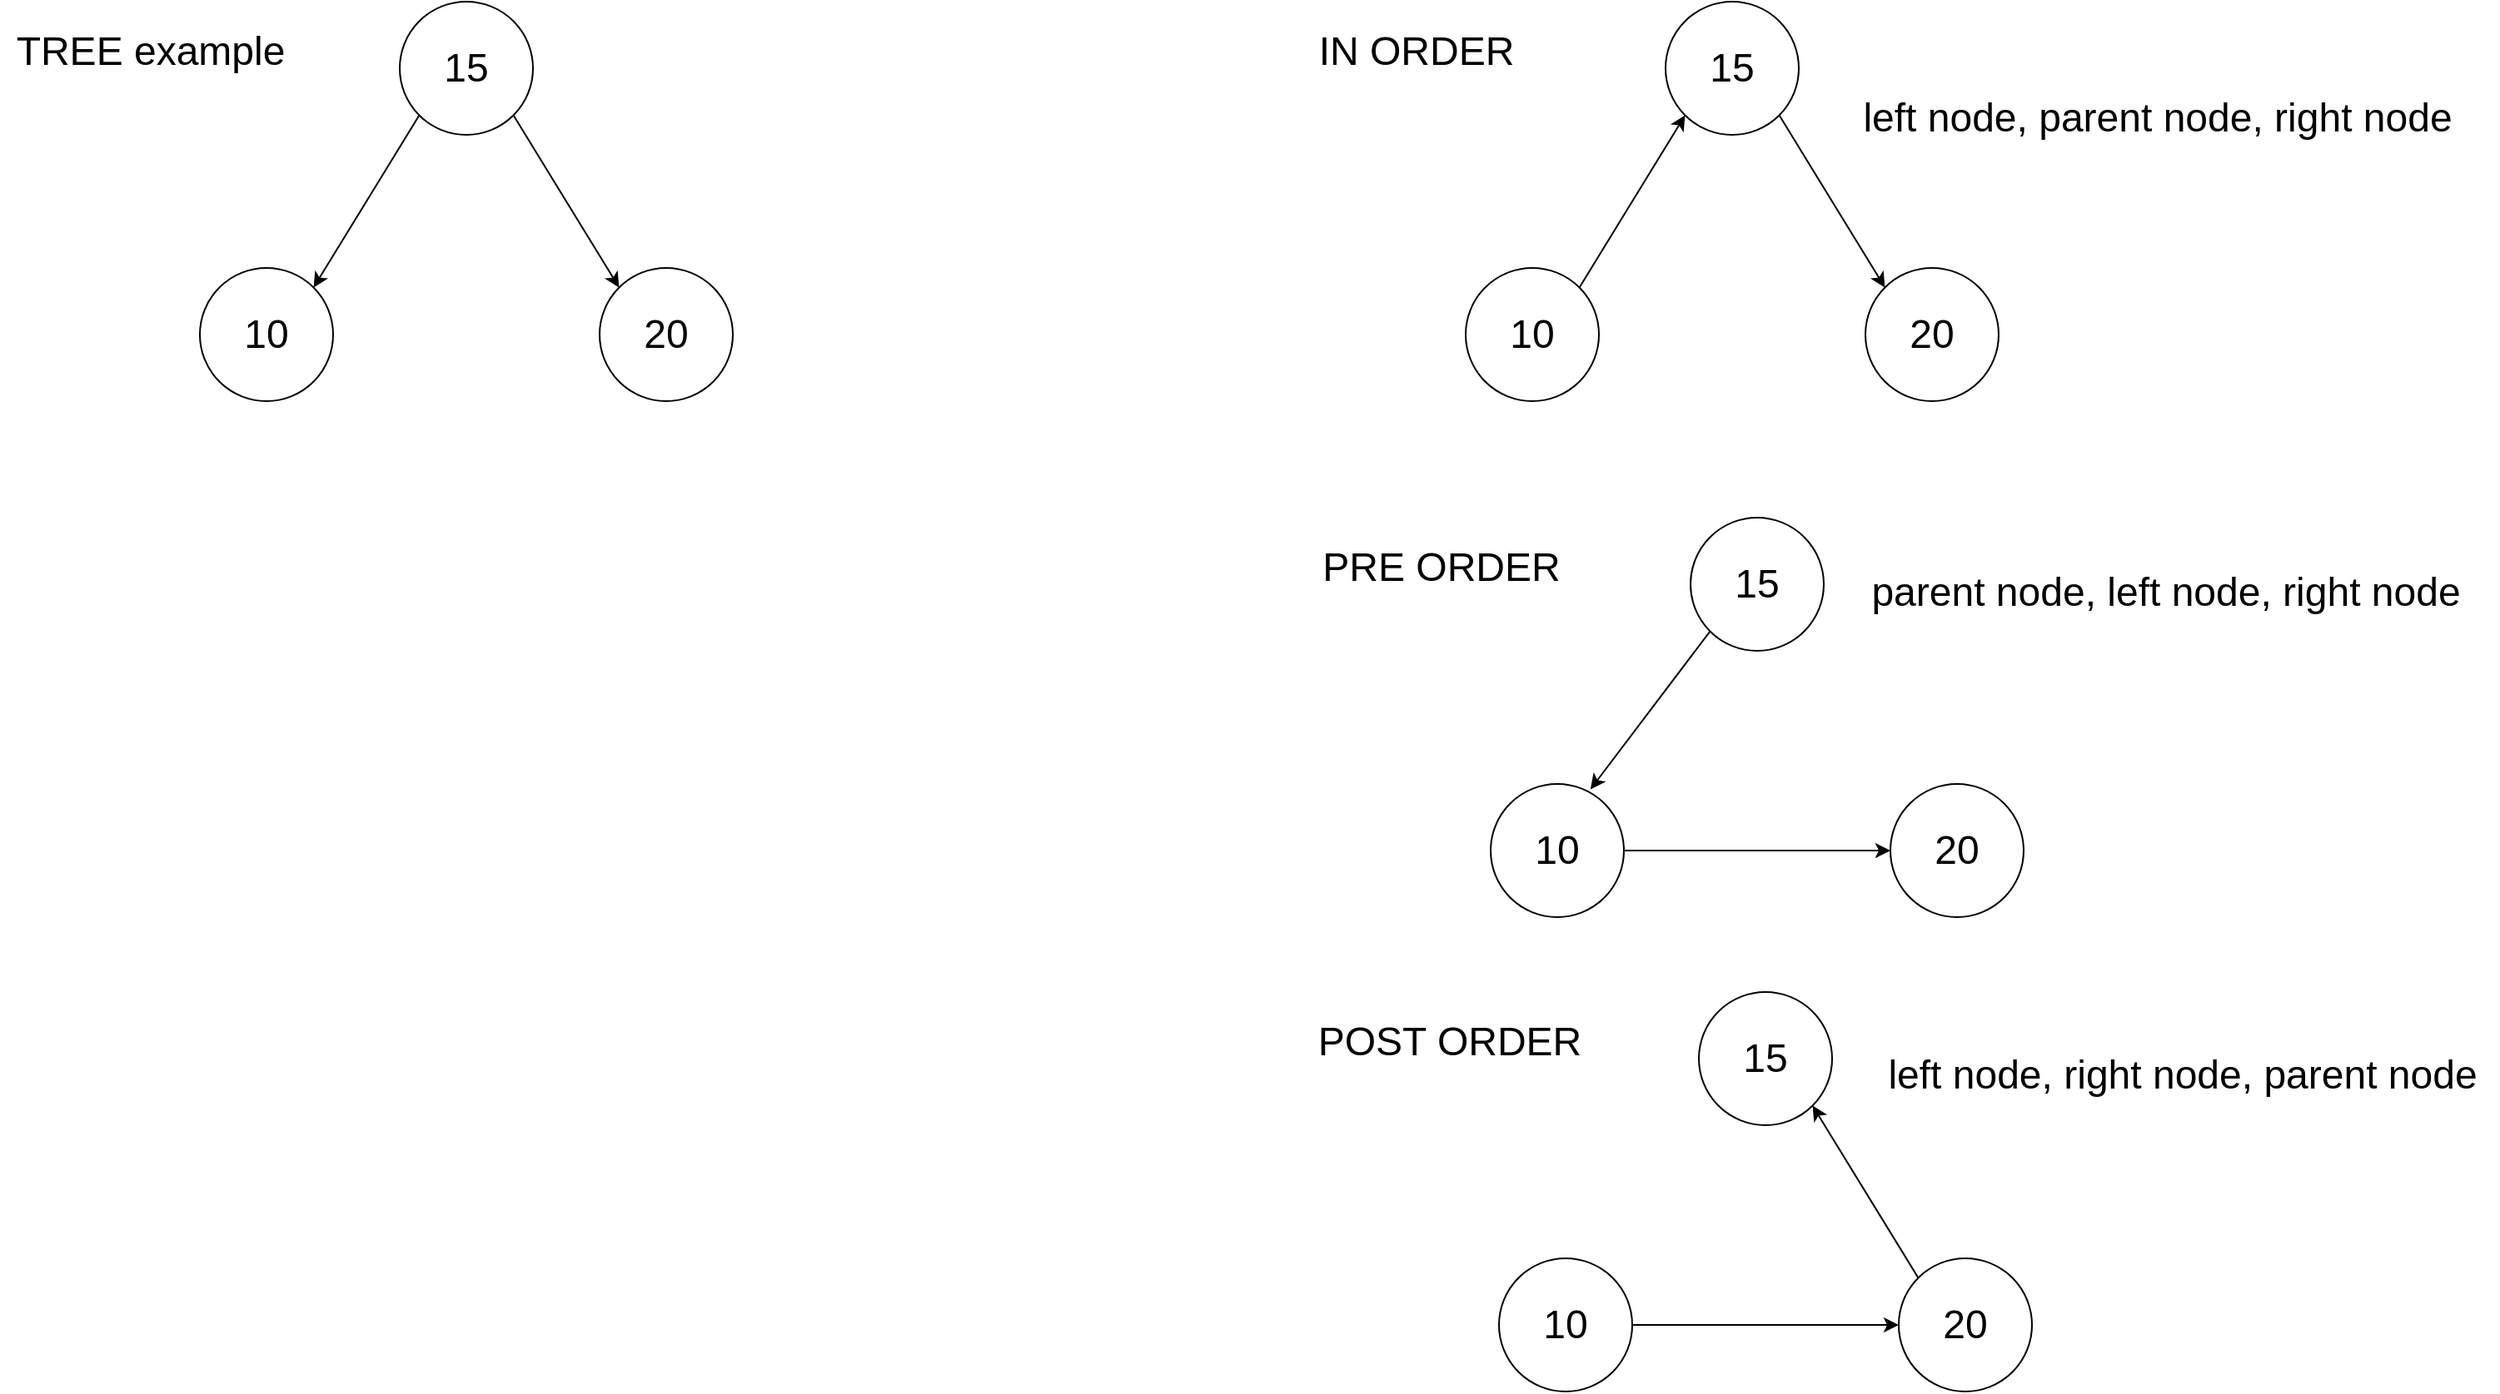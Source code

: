 <mxfile>
    <diagram id="DK5XItx4q_wzVoqU4hQ6" name="Page-1">
        <mxGraphModel dx="2380" dy="1371" grid="1" gridSize="10" guides="1" tooltips="1" connect="1" arrows="1" fold="1" page="1" pageScale="1" pageWidth="827" pageHeight="1169" math="0" shadow="0">
            <root>
                <mxCell id="0"/>
                <mxCell id="1" parent="0"/>
                <mxCell id="6" style="edgeStyle=none;html=1;exitX=1;exitY=1;exitDx=0;exitDy=0;entryX=0;entryY=0;entryDx=0;entryDy=0;fontSize=24;" edge="1" parent="1" source="2" target="5">
                    <mxGeometry relative="1" as="geometry"/>
                </mxCell>
                <mxCell id="34" style="edgeStyle=none;html=1;exitX=0;exitY=1;exitDx=0;exitDy=0;entryX=1;entryY=0;entryDx=0;entryDy=0;fontSize=24;" edge="1" parent="1" source="2" target="3">
                    <mxGeometry relative="1" as="geometry"/>
                </mxCell>
                <mxCell id="2" value="&lt;font style=&quot;font-size: 24px;&quot;&gt;15&lt;/font&gt;" style="ellipse;whiteSpace=wrap;html=1;aspect=fixed;" vertex="1" parent="1">
                    <mxGeometry x="320" y="40" width="80" height="80" as="geometry"/>
                </mxCell>
                <mxCell id="3" value="&lt;font style=&quot;font-size: 24px;&quot;&gt;10&lt;/font&gt;" style="ellipse;whiteSpace=wrap;html=1;aspect=fixed;" vertex="1" parent="1">
                    <mxGeometry x="200" y="200" width="80" height="80" as="geometry"/>
                </mxCell>
                <mxCell id="5" value="&lt;font style=&quot;font-size: 24px;&quot;&gt;20&lt;/font&gt;" style="ellipse;whiteSpace=wrap;html=1;aspect=fixed;" vertex="1" parent="1">
                    <mxGeometry x="440" y="200" width="80" height="80" as="geometry"/>
                </mxCell>
                <mxCell id="7" value="TREE example" style="text;html=1;align=center;verticalAlign=middle;resizable=0;points=[];autosize=1;strokeColor=none;fillColor=none;fontSize=24;" vertex="1" parent="1">
                    <mxGeometry x="80" y="50" width="180" height="40" as="geometry"/>
                </mxCell>
                <mxCell id="26" style="edgeStyle=none;html=1;exitX=0;exitY=1;exitDx=0;exitDy=0;entryX=0.749;entryY=0.04;entryDx=0;entryDy=0;entryPerimeter=0;fontSize=24;" edge="1" parent="1" source="9" target="11">
                    <mxGeometry relative="1" as="geometry"/>
                </mxCell>
                <mxCell id="9" value="&lt;font style=&quot;font-size: 24px;&quot;&gt;15&lt;/font&gt;" style="ellipse;whiteSpace=wrap;html=1;aspect=fixed;" vertex="1" parent="1">
                    <mxGeometry x="1095" y="350" width="80" height="80" as="geometry"/>
                </mxCell>
                <mxCell id="14" style="edgeStyle=none;html=1;exitX=1;exitY=0.5;exitDx=0;exitDy=0;entryX=0;entryY=0.5;entryDx=0;entryDy=0;fontSize=24;" edge="1" parent="1" source="11" target="12">
                    <mxGeometry relative="1" as="geometry"/>
                </mxCell>
                <mxCell id="11" value="&lt;font style=&quot;font-size: 24px;&quot;&gt;10&lt;/font&gt;" style="ellipse;whiteSpace=wrap;html=1;aspect=fixed;" vertex="1" parent="1">
                    <mxGeometry x="975" y="510" width="80" height="80" as="geometry"/>
                </mxCell>
                <mxCell id="12" value="&lt;font style=&quot;font-size: 24px;&quot;&gt;20&lt;/font&gt;" style="ellipse;whiteSpace=wrap;html=1;aspect=fixed;" vertex="1" parent="1">
                    <mxGeometry x="1215" y="510" width="80" height="80" as="geometry"/>
                </mxCell>
                <mxCell id="13" value="PRE ORDER" style="text;html=1;align=center;verticalAlign=middle;resizable=0;points=[];autosize=1;strokeColor=none;fillColor=none;fontSize=24;" vertex="1" parent="1">
                    <mxGeometry x="860" y="360" width="170" height="40" as="geometry"/>
                </mxCell>
                <mxCell id="15" value="&lt;font style=&quot;font-size: 24px;&quot;&gt;15&lt;/font&gt;" style="ellipse;whiteSpace=wrap;html=1;aspect=fixed;" vertex="1" parent="1">
                    <mxGeometry x="1100" y="635" width="80" height="80" as="geometry"/>
                </mxCell>
                <mxCell id="17" style="edgeStyle=none;html=1;exitX=1;exitY=0.5;exitDx=0;exitDy=0;entryX=0;entryY=0.5;entryDx=0;entryDy=0;fontSize=24;" edge="1" parent="1" source="18" target="19">
                    <mxGeometry relative="1" as="geometry"/>
                </mxCell>
                <mxCell id="18" value="&lt;font style=&quot;font-size: 24px;&quot;&gt;10&lt;/font&gt;" style="ellipse;whiteSpace=wrap;html=1;aspect=fixed;" vertex="1" parent="1">
                    <mxGeometry x="980" y="795" width="80" height="80" as="geometry"/>
                </mxCell>
                <mxCell id="21" style="edgeStyle=none;html=1;exitX=0;exitY=0;exitDx=0;exitDy=0;entryX=1;entryY=1;entryDx=0;entryDy=0;fontSize=24;" edge="1" parent="1" source="19" target="15">
                    <mxGeometry relative="1" as="geometry"/>
                </mxCell>
                <mxCell id="19" value="&lt;font style=&quot;font-size: 24px;&quot;&gt;20&lt;/font&gt;" style="ellipse;whiteSpace=wrap;html=1;aspect=fixed;" vertex="1" parent="1">
                    <mxGeometry x="1220" y="795" width="80" height="80" as="geometry"/>
                </mxCell>
                <mxCell id="20" value="POST ORDER" style="text;html=1;align=center;verticalAlign=middle;resizable=0;points=[];autosize=1;strokeColor=none;fillColor=none;fontSize=24;" vertex="1" parent="1">
                    <mxGeometry x="860" y="645" width="180" height="40" as="geometry"/>
                </mxCell>
                <mxCell id="24" value="parent node, left node, right node" style="text;html=1;align=center;verticalAlign=middle;resizable=0;points=[];autosize=1;strokeColor=none;fillColor=none;fontSize=24;" vertex="1" parent="1">
                    <mxGeometry x="1190" y="375" width="380" height="40" as="geometry"/>
                </mxCell>
                <mxCell id="25" value="left node, right node, parent node" style="text;html=1;align=center;verticalAlign=middle;resizable=0;points=[];autosize=1;strokeColor=none;fillColor=none;fontSize=24;" vertex="1" parent="1">
                    <mxGeometry x="1200" y="665" width="380" height="40" as="geometry"/>
                </mxCell>
                <mxCell id="27" style="edgeStyle=none;html=1;exitX=1;exitY=1;exitDx=0;exitDy=0;entryX=0;entryY=0;entryDx=0;entryDy=0;fontSize=24;" edge="1" parent="1" source="28" target="31">
                    <mxGeometry relative="1" as="geometry"/>
                </mxCell>
                <mxCell id="28" value="&lt;font style=&quot;font-size: 24px;&quot;&gt;15&lt;/font&gt;" style="ellipse;whiteSpace=wrap;html=1;aspect=fixed;" vertex="1" parent="1">
                    <mxGeometry x="1080" y="40" width="80" height="80" as="geometry"/>
                </mxCell>
                <mxCell id="29" style="edgeStyle=none;html=1;exitX=1;exitY=0;exitDx=0;exitDy=0;entryX=0;entryY=1;entryDx=0;entryDy=0;fontSize=24;" edge="1" parent="1" source="30" target="28">
                    <mxGeometry relative="1" as="geometry"/>
                </mxCell>
                <mxCell id="30" value="&lt;font style=&quot;font-size: 24px;&quot;&gt;10&lt;/font&gt;" style="ellipse;whiteSpace=wrap;html=1;aspect=fixed;" vertex="1" parent="1">
                    <mxGeometry x="960" y="200" width="80" height="80" as="geometry"/>
                </mxCell>
                <mxCell id="31" value="&lt;font style=&quot;font-size: 24px;&quot;&gt;20&lt;/font&gt;" style="ellipse;whiteSpace=wrap;html=1;aspect=fixed;" vertex="1" parent="1">
                    <mxGeometry x="1200" y="200" width="80" height="80" as="geometry"/>
                </mxCell>
                <mxCell id="32" value="IN ORDER" style="text;html=1;align=center;verticalAlign=middle;resizable=0;points=[];autosize=1;strokeColor=none;fillColor=none;fontSize=24;" vertex="1" parent="1">
                    <mxGeometry x="860" y="50" width="140" height="40" as="geometry"/>
                </mxCell>
                <mxCell id="33" value="left node, parent node, right node" style="text;html=1;align=center;verticalAlign=middle;resizable=0;points=[];autosize=1;strokeColor=none;fillColor=none;fontSize=24;" vertex="1" parent="1">
                    <mxGeometry x="1185" y="90" width="380" height="40" as="geometry"/>
                </mxCell>
            </root>
        </mxGraphModel>
    </diagram>
</mxfile>